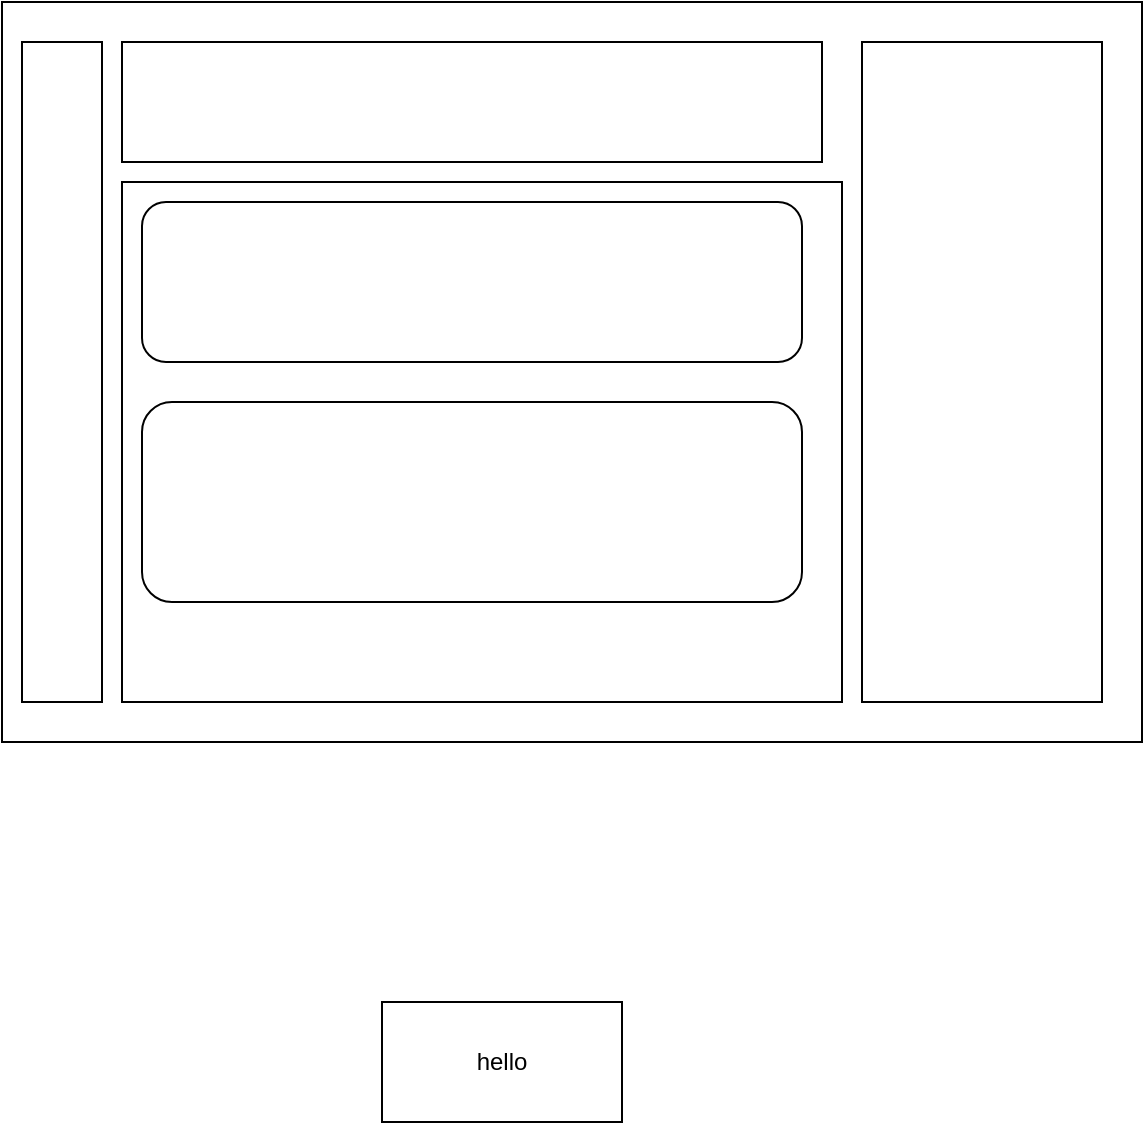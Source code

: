 <mxfile version="17.1.3" type="github">
  <diagram id="3rLG6GC4COfp7BS4PcwC" name="Page-1">
    <mxGraphModel dx="946" dy="614" grid="1" gridSize="10" guides="1" tooltips="1" connect="1" arrows="1" fold="1" page="1" pageScale="1" pageWidth="827" pageHeight="1169" math="0" shadow="0">
      <root>
        <mxCell id="0" />
        <mxCell id="1" parent="0" />
        <mxCell id="ZCQMFIr729td1oWdsTRQ-1" value="" style="rounded=0;whiteSpace=wrap;html=1;" vertex="1" parent="1">
          <mxGeometry x="140" y="110" width="570" height="370" as="geometry" />
        </mxCell>
        <mxCell id="ZCQMFIr729td1oWdsTRQ-2" value="" style="rounded=0;whiteSpace=wrap;html=1;" vertex="1" parent="1">
          <mxGeometry x="200" y="130" width="350" height="60" as="geometry" />
        </mxCell>
        <mxCell id="ZCQMFIr729td1oWdsTRQ-3" value="" style="rounded=0;whiteSpace=wrap;html=1;" vertex="1" parent="1">
          <mxGeometry x="570" y="130" width="120" height="330" as="geometry" />
        </mxCell>
        <mxCell id="ZCQMFIr729td1oWdsTRQ-4" value="" style="rounded=0;whiteSpace=wrap;html=1;" vertex="1" parent="1">
          <mxGeometry x="150" y="130" width="40" height="330" as="geometry" />
        </mxCell>
        <mxCell id="ZCQMFIr729td1oWdsTRQ-5" value="" style="rounded=0;whiteSpace=wrap;html=1;" vertex="1" parent="1">
          <mxGeometry x="200" y="200" width="360" height="260" as="geometry" />
        </mxCell>
        <mxCell id="ZCQMFIr729td1oWdsTRQ-7" value="" style="rounded=1;whiteSpace=wrap;html=1;" vertex="1" parent="1">
          <mxGeometry x="210" y="210" width="330" height="80" as="geometry" />
        </mxCell>
        <mxCell id="ZCQMFIr729td1oWdsTRQ-8" value="" style="rounded=1;whiteSpace=wrap;html=1;" vertex="1" parent="1">
          <mxGeometry x="210" y="310" width="330" height="100" as="geometry" />
        </mxCell>
        <mxCell id="ZCQMFIr729td1oWdsTRQ-9" value="hello" style="rounded=0;whiteSpace=wrap;html=1;" vertex="1" parent="1">
          <mxGeometry x="330" y="610" width="120" height="60" as="geometry" />
        </mxCell>
      </root>
    </mxGraphModel>
  </diagram>
</mxfile>
